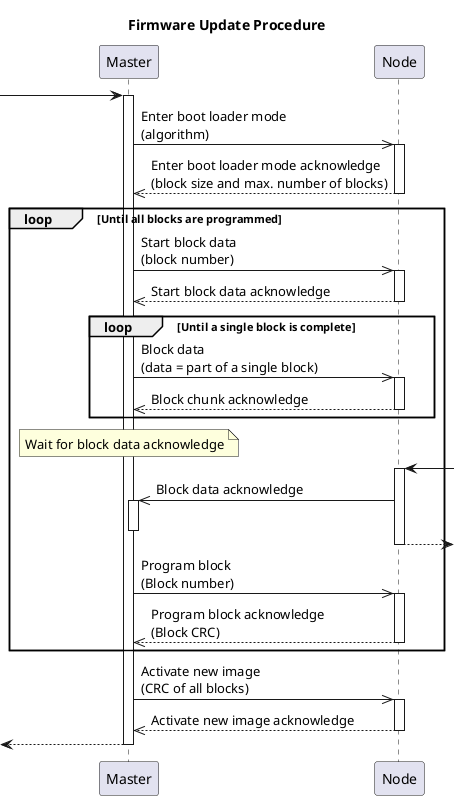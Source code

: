 @startuml vscp_std_bootloader_algorithm

title "Firmware Update Procedure"

participant Master as master
participant Node as node

autoactivate on

-> master

master ->> node: Enter boot loader mode\n(algorithm)
master <<-- node: Enter boot loader mode acknowledge\n(block size and max. number of blocks)

loop Until all blocks are programmed
    master ->> node: Start block data\n(block number)
    master <<-- node: Start block data acknowledge
    
    loop Until a single block is complete
        master ->> node: Block data\n(data = part of a single block)
        master <<-- node: Block chunk acknowledge
    end
    
    note over master
        Wait for block data acknowledge
    end note

    node <-
    master <<- node: Block data acknowledge
    deactivate master
    node -->
    master ->> node: Program block\n(Block number)
    master <<-- node: Program block acknowledge\n(Block CRC)
end loop

master ->> node: Activate new image\n(CRC of all blocks)
master <<-- node: Activate new image acknowledge

<-- master

@enduml